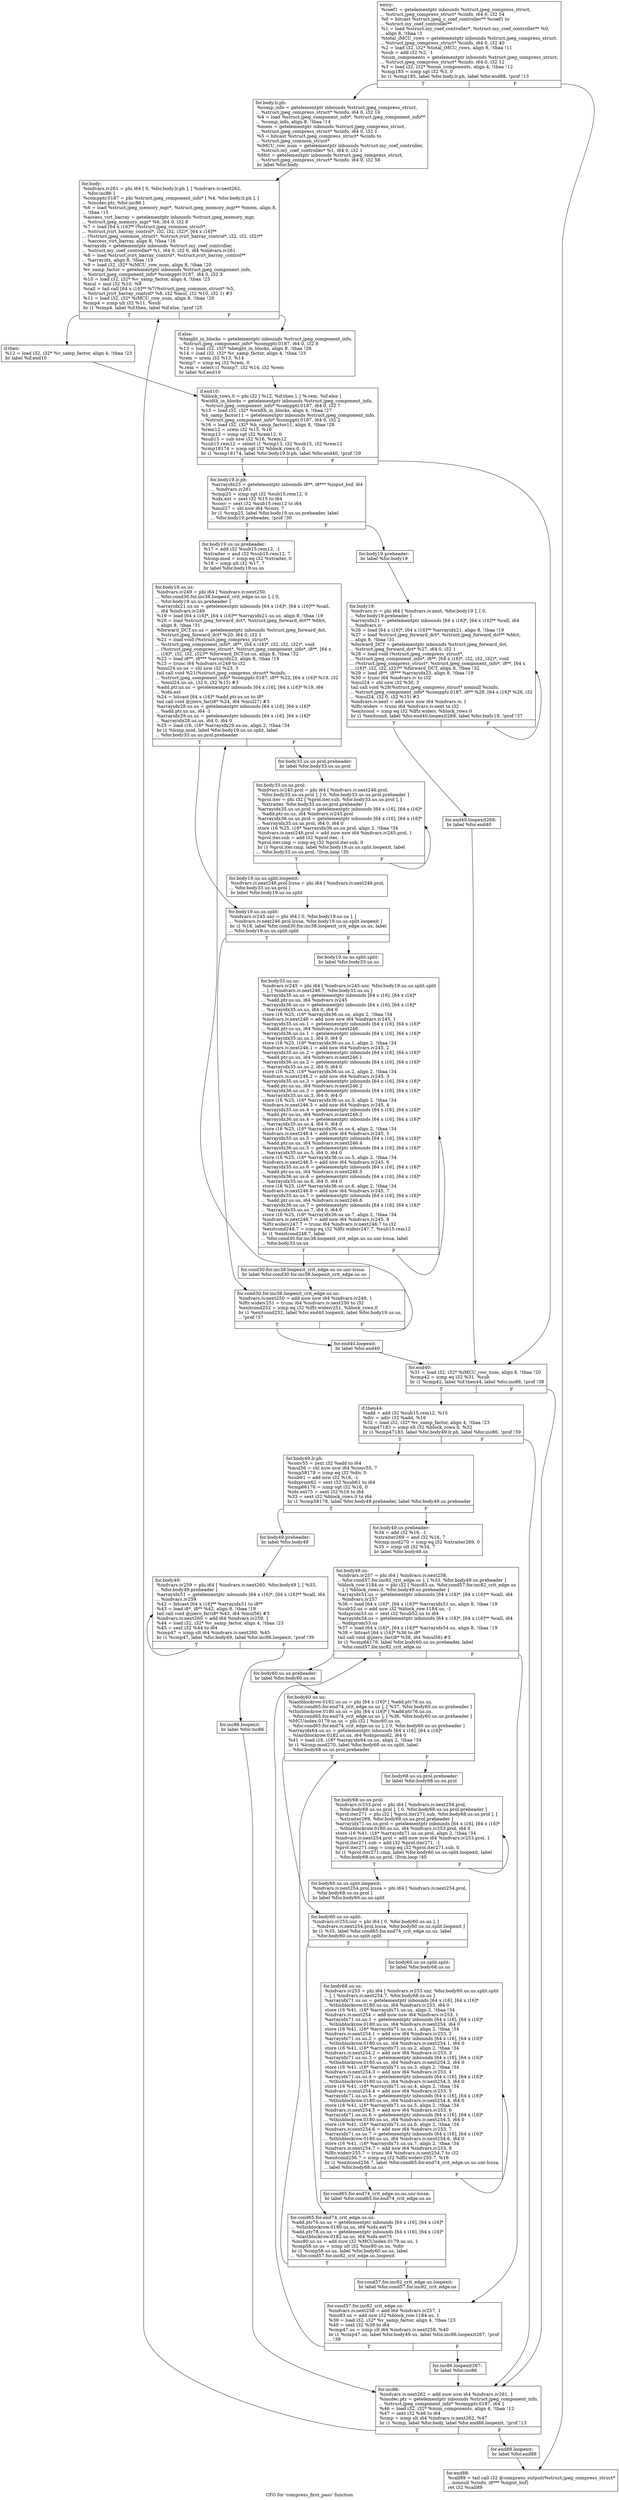 digraph "CFG for 'compress_first_pass' function" {
	label="CFG for 'compress_first_pass' function";

	Node0x69d7d30 [shape=record,label="{entry:\l  %coef1 = getelementptr inbounds %struct.jpeg_compress_struct,\l... %struct.jpeg_compress_struct* %cinfo, i64 0, i32 54\l  %0 = bitcast %struct.jpeg_c_coef_controller** %coef1 to\l... %struct.my_coef_controller**\l  %1 = load %struct.my_coef_controller*, %struct.my_coef_controller** %0,\l... align 8, !tbaa !3\l  %total_iMCU_rows = getelementptr inbounds %struct.jpeg_compress_struct,\l... %struct.jpeg_compress_struct* %cinfo, i64 0, i32 40\l  %2 = load i32, i32* %total_iMCU_rows, align 8, !tbaa !11\l  %sub = add i32 %2, -1\l  %num_components = getelementptr inbounds %struct.jpeg_compress_struct,\l... %struct.jpeg_compress_struct* %cinfo, i64 0, i32 12\l  %3 = load i32, i32* %num_components, align 4, !tbaa !12\l  %cmp185 = icmp sgt i32 %3, 0\l  br i1 %cmp185, label %for.body.lr.ph, label %for.end88, !prof !13\l|{<s0>T|<s1>F}}"];
	Node0x69d7d30:s0 -> Node0x69d8240;
	Node0x69d7d30:s1 -> Node0x69dac80;
	Node0x69d8240 [shape=record,label="{for.body.lr.ph:                                   \l  %comp_info = getelementptr inbounds %struct.jpeg_compress_struct,\l... %struct.jpeg_compress_struct* %cinfo, i64 0, i32 14\l  %4 = load %struct.jpeg_component_info*, %struct.jpeg_component_info**\l... %comp_info, align 8, !tbaa !14\l  %mem = getelementptr inbounds %struct.jpeg_compress_struct,\l... %struct.jpeg_compress_struct* %cinfo, i64 0, i32 1\l  %5 = bitcast %struct.jpeg_compress_struct* %cinfo to\l... %struct.jpeg_common_struct*\l  %iMCU_row_num = getelementptr inbounds %struct.my_coef_controller,\l... %struct.my_coef_controller* %1, i64 0, i32 1\l  %fdct = getelementptr inbounds %struct.jpeg_compress_struct,\l... %struct.jpeg_compress_struct* %cinfo, i64 0, i32 58\l  br label %for.body\l}"];
	Node0x69d8240 -> Node0x69db980;
	Node0x69db980 [shape=record,label="{for.body:                                         \l  %indvars.iv261 = phi i64 [ 0, %for.body.lr.ph ], [ %indvars.iv.next262,\l... %for.inc86 ]\l  %compptr.0187 = phi %struct.jpeg_component_info* [ %4, %for.body.lr.ph ], [\l... %incdec.ptr, %for.inc86 ]\l  %6 = load %struct.jpeg_memory_mgr*, %struct.jpeg_memory_mgr** %mem, align 8,\l... !tbaa !15\l  %access_virt_barray = getelementptr inbounds %struct.jpeg_memory_mgr,\l... %struct.jpeg_memory_mgr* %6, i64 0, i32 8\l  %7 = load [64 x i16]** (%struct.jpeg_common_struct*,\l... %struct.jvirt_barray_control*, i32, i32, i32)*, [64 x i16]**\l... (%struct.jpeg_common_struct*, %struct.jvirt_barray_control*, i32, i32, i32)**\l... %access_virt_barray, align 8, !tbaa !16\l  %arrayidx = getelementptr inbounds %struct.my_coef_controller,\l... %struct.my_coef_controller* %1, i64 0, i32 6, i64 %indvars.iv261\l  %8 = load %struct.jvirt_barray_control*, %struct.jvirt_barray_control**\l... %arrayidx, align 8, !tbaa !19\l  %9 = load i32, i32* %iMCU_row_num, align 8, !tbaa !20\l  %v_samp_factor = getelementptr inbounds %struct.jpeg_component_info,\l... %struct.jpeg_component_info* %compptr.0187, i64 0, i32 3\l  %10 = load i32, i32* %v_samp_factor, align 4, !tbaa !23\l  %mul = mul i32 %10, %9\l  %call = tail call [64 x i16]** %7(%struct.jpeg_common_struct* %5,\l... %struct.jvirt_barray_control* %8, i32 %mul, i32 %10, i32 1) #3\l  %11 = load i32, i32* %iMCU_row_num, align 8, !tbaa !20\l  %cmp4 = icmp ult i32 %11, %sub\l  br i1 %cmp4, label %if.then, label %if.else, !prof !25\l|{<s0>T|<s1>F}}"];
	Node0x69db980:s0 -> Node0x69a5fe0;
	Node0x69db980:s1 -> Node0x69db7e0;
	Node0x69a5fe0 [shape=record,label="{if.then:                                          \l  %12 = load i32, i32* %v_samp_factor, align 4, !tbaa !23\l  br label %if.end10\l}"];
	Node0x69a5fe0 -> Node0x69c0740;
	Node0x69db7e0 [shape=record,label="{if.else:                                          \l  %height_in_blocks = getelementptr inbounds %struct.jpeg_component_info,\l... %struct.jpeg_component_info* %compptr.0187, i64 0, i32 8\l  %13 = load i32, i32* %height_in_blocks, align 8, !tbaa !26\l  %14 = load i32, i32* %v_samp_factor, align 4, !tbaa !23\l  %rem = urem i32 %13, %14\l  %cmp7 = icmp eq i32 %rem, 0\l  %.rem = select i1 %cmp7, i32 %14, i32 %rem\l  br label %if.end10\l}"];
	Node0x69db7e0 -> Node0x69c0740;
	Node0x69c0740 [shape=record,label="{if.end10:                                         \l  %block_rows.0 = phi i32 [ %12, %if.then ], [ %.rem, %if.else ]\l  %width_in_blocks = getelementptr inbounds %struct.jpeg_component_info,\l... %struct.jpeg_component_info* %compptr.0187, i64 0, i32 7\l  %15 = load i32, i32* %width_in_blocks, align 4, !tbaa !27\l  %h_samp_factor11 = getelementptr inbounds %struct.jpeg_component_info,\l... %struct.jpeg_component_info* %compptr.0187, i64 0, i32 2\l  %16 = load i32, i32* %h_samp_factor11, align 8, !tbaa !28\l  %rem12 = urem i32 %15, %16\l  %cmp13 = icmp sgt i32 %rem12, 0\l  %sub15 = sub nsw i32 %16, %rem12\l  %sub15.rem12 = select i1 %cmp13, i32 %sub15, i32 %rem12\l  %cmp18174 = icmp sgt i32 %block_rows.0, 0\l  br i1 %cmp18174, label %for.body19.lr.ph, label %for.end40, !prof !29\l|{<s0>T|<s1>F}}"];
	Node0x69c0740:s0 -> Node0x69c1290;
	Node0x69c0740:s1 -> Node0x69c1390;
	Node0x69c1290 [shape=record,label="{for.body19.lr.ph:                                 \l  %arrayidx23 = getelementptr inbounds i8**, i8*** %input_buf, i64\l... %indvars.iv261\l  %cmp25 = icmp sgt i32 %sub15.rem12, 0\l  %idx.ext = zext i32 %15 to i64\l  %conv = sext i32 %sub15.rem12 to i64\l  %mul27 = shl nsw i64 %conv, 7\l  br i1 %cmp25, label %for.body19.us.us.preheader, label\l... %for.body19.preheader, !prof !30\l|{<s0>T|<s1>F}}"];
	Node0x69c1290:s0 -> Node0x69c18e0;
	Node0x69c1290:s1 -> Node0x69c1a00;
	Node0x69c1a00 [shape=record,label="{for.body19.preheader:                             \l  br label %for.body19\l}"];
	Node0x69c1a00 -> Node0x69c1cc0;
	Node0x69c18e0 [shape=record,label="{for.body19.us.us.preheader:                       \l  %17 = add i32 %sub15.rem12, -1\l  %xtraiter = and i32 %sub15.rem12, 7\l  %lcmp.mod = icmp eq i32 %xtraiter, 0\l  %18 = icmp ult i32 %17, 7\l  br label %for.body19.us.us\l}"];
	Node0x69c18e0 -> Node0x69c0610;
	Node0x69c0610 [shape=record,label="{for.body19.us.us:                                 \l  %indvars.iv249 = phi i64 [ %indvars.iv.next250,\l... %for.cond30.for.inc38.loopexit_crit_edge.us.us ], [ 0,\l... %for.body19.us.us.preheader ]\l  %arrayidx21.us.us = getelementptr inbounds [64 x i16]*, [64 x i16]** %call,\l... i64 %indvars.iv249\l  %19 = load [64 x i16]*, [64 x i16]** %arrayidx21.us.us, align 8, !tbaa !19\l  %20 = load %struct.jpeg_forward_dct*, %struct.jpeg_forward_dct** %fdct,\l... align 8, !tbaa !31\l  %forward_DCT.us.us = getelementptr inbounds %struct.jpeg_forward_dct,\l... %struct.jpeg_forward_dct* %20, i64 0, i32 1\l  %21 = load void (%struct.jpeg_compress_struct*,\l... %struct.jpeg_component_info*, i8**, [64 x i16]*, i32, i32, i32)*, void\l... (%struct.jpeg_compress_struct*, %struct.jpeg_component_info*, i8**, [64 x\l... i16]*, i32, i32, i32)** %forward_DCT.us.us, align 8, !tbaa !32\l  %22 = load i8**, i8*** %arrayidx23, align 8, !tbaa !19\l  %23 = trunc i64 %indvars.iv249 to i32\l  %mul24.us.us = shl nsw i32 %23, 3\l  tail call void %21(%struct.jpeg_compress_struct* %cinfo,\l... %struct.jpeg_component_info* %compptr.0187, i8** %22, [64 x i16]* %19, i32\l... %mul24.us.us, i32 0, i32 %15) #3\l  %add.ptr.us.us = getelementptr inbounds [64 x i16], [64 x i16]* %19, i64\l... %idx.ext\l  %24 = bitcast [64 x i16]* %add.ptr.us.us to i8*\l  tail call void @jzero_far(i8* %24, i64 %mul27) #3\l  %arrayidx28.us.us = getelementptr inbounds [64 x i16], [64 x i16]*\l... %add.ptr.us.us, i64 -1\l  %arrayidx29.us.us = getelementptr inbounds [64 x i16], [64 x i16]*\l... %arrayidx28.us.us, i64 0, i64 0\l  %25 = load i16, i16* %arrayidx29.us.us, align 2, !tbaa !34\l  br i1 %lcmp.mod, label %for.body19.us.us.split, label\l... %for.body33.us.us.prol.preheader\l|{<s0>T|<s1>F}}"];
	Node0x69c0610:s0 -> Node0x69c3700;
	Node0x69c0610:s1 -> Node0x69c37e0;
	Node0x69c37e0 [shape=record,label="{for.body33.us.us.prol.preheader:                  \l  br label %for.body33.us.us.prol\l}"];
	Node0x69c37e0 -> Node0x69c3950;
	Node0x69c3950 [shape=record,label="{for.body33.us.us.prol:                            \l  %indvars.iv245.prol = phi i64 [ %indvars.iv.next246.prol,\l... %for.body33.us.us.prol ], [ 0, %for.body33.us.us.prol.preheader ]\l  %prol.iter = phi i32 [ %prol.iter.sub, %for.body33.us.us.prol ], [\l... %xtraiter, %for.body33.us.us.prol.preheader ]\l  %arrayidx35.us.us.prol = getelementptr inbounds [64 x i16], [64 x i16]*\l... %add.ptr.us.us, i64 %indvars.iv245.prol\l  %arrayidx36.us.us.prol = getelementptr inbounds [64 x i16], [64 x i16]*\l... %arrayidx35.us.us.prol, i64 0, i64 0\l  store i16 %25, i16* %arrayidx36.us.us.prol, align 2, !tbaa !34\l  %indvars.iv.next246.prol = add nuw nsw i64 %indvars.iv245.prol, 1\l  %prol.iter.sub = add i32 %prol.iter, -1\l  %prol.iter.cmp = icmp eq i32 %prol.iter.sub, 0\l  br i1 %prol.iter.cmp, label %for.body19.us.us.split.loopexit, label\l... %for.body33.us.us.prol, !llvm.loop !35\l|{<s0>T|<s1>F}}"];
	Node0x69c3950:s0 -> Node0x69c40c0;
	Node0x69c3950:s1 -> Node0x69c3950;
	Node0x69c40c0 [shape=record,label="{for.body19.us.us.split.loopexit:                  \l  %indvars.iv.next246.prol.lcssa = phi i64 [ %indvars.iv.next246.prol,\l... %for.body33.us.us.prol ]\l  br label %for.body19.us.us.split\l}"];
	Node0x69c40c0 -> Node0x69c3700;
	Node0x69c3700 [shape=record,label="{for.body19.us.us.split:                           \l  %indvars.iv245.unr = phi i64 [ 0, %for.body19.us.us ], [\l... %indvars.iv.next246.prol.lcssa, %for.body19.us.us.split.loopexit ]\l  br i1 %18, label %for.cond30.for.inc38.loopexit_crit_edge.us.us, label\l... %for.body19.us.us.split.split\l|{<s0>T|<s1>F}}"];
	Node0x69c3700:s0 -> Node0x69c24d0;
	Node0x69c3700:s1 -> Node0x69e5560;
	Node0x69e5560 [shape=record,label="{for.body19.us.us.split.split:                     \l  br label %for.body33.us.us\l}"];
	Node0x69e5560 -> Node0x69e56d0;
	Node0x69e57c0 [shape=record,label="{for.cond30.for.inc38.loopexit_crit_edge.us.us.unr-lcssa: \l  br label %for.cond30.for.inc38.loopexit_crit_edge.us.us\l}"];
	Node0x69e57c0 -> Node0x69c24d0;
	Node0x69c24d0 [shape=record,label="{for.cond30.for.inc38.loopexit_crit_edge.us.us:    \l  %indvars.iv.next250 = add nuw nsw i64 %indvars.iv249, 1\l  %lftr.wideiv251 = trunc i64 %indvars.iv.next250 to i32\l  %exitcond252 = icmp eq i32 %lftr.wideiv251, %block_rows.0\l  br i1 %exitcond252, label %for.end40.loopexit, label %for.body19.us.us,\l... !prof !37\l|{<s0>T|<s1>F}}"];
	Node0x69c24d0:s0 -> Node0x69e5a30;
	Node0x69c24d0:s1 -> Node0x69c0610;
	Node0x69e56d0 [shape=record,label="{for.body33.us.us:                                 \l  %indvars.iv245 = phi i64 [ %indvars.iv245.unr, %for.body19.us.us.split.split\l... ], [ %indvars.iv.next246.7, %for.body33.us.us ]\l  %arrayidx35.us.us = getelementptr inbounds [64 x i16], [64 x i16]*\l... %add.ptr.us.us, i64 %indvars.iv245\l  %arrayidx36.us.us = getelementptr inbounds [64 x i16], [64 x i16]*\l... %arrayidx35.us.us, i64 0, i64 0\l  store i16 %25, i16* %arrayidx36.us.us, align 2, !tbaa !34\l  %indvars.iv.next246 = add nuw nsw i64 %indvars.iv245, 1\l  %arrayidx35.us.us.1 = getelementptr inbounds [64 x i16], [64 x i16]*\l... %add.ptr.us.us, i64 %indvars.iv.next246\l  %arrayidx36.us.us.1 = getelementptr inbounds [64 x i16], [64 x i16]*\l... %arrayidx35.us.us.1, i64 0, i64 0\l  store i16 %25, i16* %arrayidx36.us.us.1, align 2, !tbaa !34\l  %indvars.iv.next246.1 = add nsw i64 %indvars.iv245, 2\l  %arrayidx35.us.us.2 = getelementptr inbounds [64 x i16], [64 x i16]*\l... %add.ptr.us.us, i64 %indvars.iv.next246.1\l  %arrayidx36.us.us.2 = getelementptr inbounds [64 x i16], [64 x i16]*\l... %arrayidx35.us.us.2, i64 0, i64 0\l  store i16 %25, i16* %arrayidx36.us.us.2, align 2, !tbaa !34\l  %indvars.iv.next246.2 = add nsw i64 %indvars.iv245, 3\l  %arrayidx35.us.us.3 = getelementptr inbounds [64 x i16], [64 x i16]*\l... %add.ptr.us.us, i64 %indvars.iv.next246.2\l  %arrayidx36.us.us.3 = getelementptr inbounds [64 x i16], [64 x i16]*\l... %arrayidx35.us.us.3, i64 0, i64 0\l  store i16 %25, i16* %arrayidx36.us.us.3, align 2, !tbaa !34\l  %indvars.iv.next246.3 = add nsw i64 %indvars.iv245, 4\l  %arrayidx35.us.us.4 = getelementptr inbounds [64 x i16], [64 x i16]*\l... %add.ptr.us.us, i64 %indvars.iv.next246.3\l  %arrayidx36.us.us.4 = getelementptr inbounds [64 x i16], [64 x i16]*\l... %arrayidx35.us.us.4, i64 0, i64 0\l  store i16 %25, i16* %arrayidx36.us.us.4, align 2, !tbaa !34\l  %indvars.iv.next246.4 = add nsw i64 %indvars.iv245, 5\l  %arrayidx35.us.us.5 = getelementptr inbounds [64 x i16], [64 x i16]*\l... %add.ptr.us.us, i64 %indvars.iv.next246.4\l  %arrayidx36.us.us.5 = getelementptr inbounds [64 x i16], [64 x i16]*\l... %arrayidx35.us.us.5, i64 0, i64 0\l  store i16 %25, i16* %arrayidx36.us.us.5, align 2, !tbaa !34\l  %indvars.iv.next246.5 = add nsw i64 %indvars.iv245, 6\l  %arrayidx35.us.us.6 = getelementptr inbounds [64 x i16], [64 x i16]*\l... %add.ptr.us.us, i64 %indvars.iv.next246.5\l  %arrayidx36.us.us.6 = getelementptr inbounds [64 x i16], [64 x i16]*\l... %arrayidx35.us.us.6, i64 0, i64 0\l  store i16 %25, i16* %arrayidx36.us.us.6, align 2, !tbaa !34\l  %indvars.iv.next246.6 = add nsw i64 %indvars.iv245, 7\l  %arrayidx35.us.us.7 = getelementptr inbounds [64 x i16], [64 x i16]*\l... %add.ptr.us.us, i64 %indvars.iv.next246.6\l  %arrayidx36.us.us.7 = getelementptr inbounds [64 x i16], [64 x i16]*\l... %arrayidx35.us.us.7, i64 0, i64 0\l  store i16 %25, i16* %arrayidx36.us.us.7, align 2, !tbaa !34\l  %indvars.iv.next246.7 = add nsw i64 %indvars.iv245, 8\l  %lftr.wideiv247.7 = trunc i64 %indvars.iv.next246.7 to i32\l  %exitcond248.7 = icmp eq i32 %lftr.wideiv247.7, %sub15.rem12\l  br i1 %exitcond248.7, label\l... %for.cond30.for.inc38.loopexit_crit_edge.us.us.unr-lcssa, label\l... %for.body33.us.us\l|{<s0>T|<s1>F}}"];
	Node0x69e56d0:s0 -> Node0x69e57c0;
	Node0x69e56d0:s1 -> Node0x69e56d0;
	Node0x69c1cc0 [shape=record,label="{for.body19:                                       \l  %indvars.iv = phi i64 [ %indvars.iv.next, %for.body19 ], [ 0,\l... %for.body19.preheader ]\l  %arrayidx21 = getelementptr inbounds [64 x i16]*, [64 x i16]** %call, i64\l... %indvars.iv\l  %26 = load [64 x i16]*, [64 x i16]** %arrayidx21, align 8, !tbaa !19\l  %27 = load %struct.jpeg_forward_dct*, %struct.jpeg_forward_dct** %fdct,\l... align 8, !tbaa !31\l  %forward_DCT = getelementptr inbounds %struct.jpeg_forward_dct,\l... %struct.jpeg_forward_dct* %27, i64 0, i32 1\l  %28 = load void (%struct.jpeg_compress_struct*,\l... %struct.jpeg_component_info*, i8**, [64 x i16]*, i32, i32, i32)*, void\l... (%struct.jpeg_compress_struct*, %struct.jpeg_component_info*, i8**, [64 x\l... i16]*, i32, i32, i32)** %forward_DCT, align 8, !tbaa !32\l  %29 = load i8**, i8*** %arrayidx23, align 8, !tbaa !19\l  %30 = trunc i64 %indvars.iv to i32\l  %mul24 = shl nsw i32 %30, 3\l  tail call void %28(%struct.jpeg_compress_struct* nonnull %cinfo,\l... %struct.jpeg_component_info* %compptr.0187, i8** %29, [64 x i16]* %26, i32\l... %mul24, i32 0, i32 %15) #3\l  %indvars.iv.next = add nuw nsw i64 %indvars.iv, 1\l  %lftr.wideiv = trunc i64 %indvars.iv.next to i32\l  %exitcond = icmp eq i32 %lftr.wideiv, %block_rows.0\l  br i1 %exitcond, label %for.end40.loopexit268, label %for.body19, !prof !37\l|{<s0>T|<s1>F}}"];
	Node0x69c1cc0:s0 -> Node0x69e82c0;
	Node0x69c1cc0:s1 -> Node0x69c1cc0;
	Node0x69e5a30 [shape=record,label="{for.end40.loopexit:                               \l  br label %for.end40\l}"];
	Node0x69e5a30 -> Node0x69c1390;
	Node0x69e82c0 [shape=record,label="{for.end40.loopexit268:                            \l  br label %for.end40\l}"];
	Node0x69e82c0 -> Node0x69c1390;
	Node0x69c1390 [shape=record,label="{for.end40:                                        \l  %31 = load i32, i32* %iMCU_row_num, align 8, !tbaa !20\l  %cmp42 = icmp eq i32 %31, %sub\l  br i1 %cmp42, label %if.then44, label %for.inc86, !prof !38\l|{<s0>T|<s1>F}}"];
	Node0x69c1390:s0 -> Node0x69e8ac0;
	Node0x69c1390:s1 -> Node0x69dbb60;
	Node0x69e8ac0 [shape=record,label="{if.then44:                                        \l  %add = add i32 %sub15.rem12, %15\l  %div = udiv i32 %add, %16\l  %32 = load i32, i32* %v_samp_factor, align 4, !tbaa !23\l  %cmp47183 = icmp slt i32 %block_rows.0, %32\l  br i1 %cmp47183, label %for.body49.lr.ph, label %for.inc86, !prof !39\l|{<s0>T|<s1>F}}"];
	Node0x69e8ac0:s0 -> Node0x69e9000;
	Node0x69e8ac0:s1 -> Node0x69dbb60;
	Node0x69e9000 [shape=record,label="{for.body49.lr.ph:                                 \l  %conv55 = zext i32 %add to i64\l  %mul56 = shl nuw nsw i64 %conv55, 7\l  %cmp58178 = icmp eq i32 %div, 0\l  %sub61 = add nsw i32 %16, -1\l  %idxprom62 = sext i32 %sub61 to i64\l  %cmp66176 = icmp sgt i32 %16, 0\l  %idx.ext75 = sext i32 %16 to i64\l  %33 = sext i32 %block_rows.0 to i64\l  br i1 %cmp58178, label %for.body49.preheader, label %for.body49.us.preheader\l|{<s0>T|<s1>F}}"];
	Node0x69e9000:s0 -> Node0x69e96e0;
	Node0x69e9000:s1 -> Node0x69e97e0;
	Node0x69e97e0 [shape=record,label="{for.body49.us.preheader:                          \l  %34 = add i32 %16, -1\l  %xtraiter269 = and i32 %16, 7\l  %lcmp.mod270 = icmp eq i32 %xtraiter269, 0\l  %35 = icmp ult i32 %34, 7\l  br label %for.body49.us\l}"];
	Node0x69e97e0 -> Node0x69e9ba0;
	Node0x69e96e0 [shape=record,label="{for.body49.preheader:                             \l  br label %for.body49\l}"];
	Node0x69e96e0 -> Node0x69e9c80;
	Node0x69e9ba0 [shape=record,label="{for.body49.us:                                    \l  %indvars.iv257 = phi i64 [ %indvars.iv.next258,\l... %for.cond57.for.inc82_crit_edge.us ], [ %33, %for.body49.us.preheader ]\l  %block_row.1184.us = phi i32 [ %inc83.us, %for.cond57.for.inc82_crit_edge.us\l... ], [ %block_rows.0, %for.body49.us.preheader ]\l  %arrayidx51.us = getelementptr inbounds [64 x i16]*, [64 x i16]** %call, i64\l... %indvars.iv257\l  %36 = load [64 x i16]*, [64 x i16]** %arrayidx51.us, align 8, !tbaa !19\l  %sub52.us = add nsw i32 %block_row.1184.us, -1\l  %idxprom53.us = sext i32 %sub52.us to i64\l  %arrayidx54.us = getelementptr inbounds [64 x i16]*, [64 x i16]** %call, i64\l... %idxprom53.us\l  %37 = load [64 x i16]*, [64 x i16]** %arrayidx54.us, align 8, !tbaa !19\l  %38 = bitcast [64 x i16]* %36 to i8*\l  tail call void @jzero_far(i8* %38, i64 %mul56) #3\l  br i1 %cmp66176, label %for.body60.us.us.preheader, label\l... %for.cond57.for.inc82_crit_edge.us\l|{<s0>T|<s1>F}}"];
	Node0x69e9ba0:s0 -> Node0x69ea6c0;
	Node0x69e9ba0:s1 -> Node0x69e9dd0;
	Node0x69ea6c0 [shape=record,label="{for.body60.us.us.preheader:                       \l  br label %for.body60.us.us\l}"];
	Node0x69ea6c0 -> Node0x69ea870;
	Node0x69ea960 [shape=record,label="{for.cond57.for.inc82_crit_edge.us.loopexit:       \l  br label %for.cond57.for.inc82_crit_edge.us\l}"];
	Node0x69ea960 -> Node0x69e9dd0;
	Node0x69e9dd0 [shape=record,label="{for.cond57.for.inc82_crit_edge.us:                \l  %indvars.iv.next258 = add i64 %indvars.iv257, 1\l  %inc83.us = add nsw i32 %block_row.1184.us, 1\l  %39 = load i32, i32* %v_samp_factor, align 4, !tbaa !23\l  %40 = sext i32 %39 to i64\l  %cmp47.us = icmp slt i64 %indvars.iv.next258, %40\l  br i1 %cmp47.us, label %for.body49.us, label %for.inc86.loopexit267, !prof\l... !39\l|{<s0>T|<s1>F}}"];
	Node0x69e9dd0:s0 -> Node0x69e9ba0;
	Node0x69e9dd0:s1 -> Node0x69eac50;
	Node0x69ea870 [shape=record,label="{for.body60.us.us:                                 \l  %lastblockrow.0182.us.us = phi [64 x i16]* [ %add.ptr78.us.us,\l... %for.cond65.for.end74_crit_edge.us.us ], [ %37, %for.body60.us.us.preheader ]\l  %thisblockrow.0180.us.us = phi [64 x i16]* [ %add.ptr76.us.us,\l... %for.cond65.for.end74_crit_edge.us.us ], [ %36, %for.body60.us.us.preheader ]\l  %MCUindex.0179.us.us = phi i32 [ %inc80.us.us,\l... %for.cond65.for.end74_crit_edge.us.us ], [ 0, %for.body60.us.us.preheader ]\l  %arrayidx64.us.us = getelementptr inbounds [64 x i16], [64 x i16]*\l... %lastblockrow.0182.us.us, i64 %idxprom62, i64 0\l  %41 = load i16, i16* %arrayidx64.us.us, align 2, !tbaa !34\l  br i1 %lcmp.mod270, label %for.body60.us.us.split, label\l... %for.body68.us.us.prol.preheader\l|{<s0>T|<s1>F}}"];
	Node0x69ea870:s0 -> Node0x69eb980;
	Node0x69ea870:s1 -> Node0x69eba60;
	Node0x69eba60 [shape=record,label="{for.body68.us.us.prol.preheader:                  \l  br label %for.body68.us.us.prol\l}"];
	Node0x69eba60 -> Node0x69ebc10;
	Node0x69ebc10 [shape=record,label="{for.body68.us.us.prol:                            \l  %indvars.iv253.prol = phi i64 [ %indvars.iv.next254.prol,\l... %for.body68.us.us.prol ], [ 0, %for.body68.us.us.prol.preheader ]\l  %prol.iter271 = phi i32 [ %prol.iter271.sub, %for.body68.us.us.prol ], [\l... %xtraiter269, %for.body68.us.us.prol.preheader ]\l  %arrayidx71.us.us.prol = getelementptr inbounds [64 x i16], [64 x i16]*\l... %thisblockrow.0180.us.us, i64 %indvars.iv253.prol, i64 0\l  store i16 %41, i16* %arrayidx71.us.us.prol, align 2, !tbaa !34\l  %indvars.iv.next254.prol = add nuw nsw i64 %indvars.iv253.prol, 1\l  %prol.iter271.sub = add i32 %prol.iter271, -1\l  %prol.iter271.cmp = icmp eq i32 %prol.iter271.sub, 0\l  br i1 %prol.iter271.cmp, label %for.body60.us.us.split.loopexit, label\l... %for.body68.us.us.prol, !llvm.loop !40\l|{<s0>T|<s1>F}}"];
	Node0x69ebc10:s0 -> Node0x69ec2e0;
	Node0x69ebc10:s1 -> Node0x69ebc10;
	Node0x69ec2e0 [shape=record,label="{for.body60.us.us.split.loopexit:                  \l  %indvars.iv.next254.prol.lcssa = phi i64 [ %indvars.iv.next254.prol,\l... %for.body68.us.us.prol ]\l  br label %for.body60.us.us.split\l}"];
	Node0x69ec2e0 -> Node0x69eb980;
	Node0x69eb980 [shape=record,label="{for.body60.us.us.split:                           \l  %indvars.iv253.unr = phi i64 [ 0, %for.body60.us.us ], [\l... %indvars.iv.next254.prol.lcssa, %for.body60.us.us.split.loopexit ]\l  br i1 %35, label %for.cond65.for.end74_crit_edge.us.us, label\l... %for.body60.us.us.split.split\l|{<s0>T|<s1>F}}"];
	Node0x69eb980:s0 -> Node0x69eb370;
	Node0x69eb980:s1 -> Node0x69ec580;
	Node0x69ec580 [shape=record,label="{for.body60.us.us.split.split:                     \l  br label %for.body68.us.us\l}"];
	Node0x69ec580 -> Node0x69ec730;
	Node0x69ec820 [shape=record,label="{for.cond65.for.end74_crit_edge.us.us.unr-lcssa:   \l  br label %for.cond65.for.end74_crit_edge.us.us\l}"];
	Node0x69ec820 -> Node0x69eb370;
	Node0x69eb370 [shape=record,label="{for.cond65.for.end74_crit_edge.us.us:             \l  %add.ptr76.us.us = getelementptr inbounds [64 x i16], [64 x i16]*\l... %thisblockrow.0180.us.us, i64 %idx.ext75\l  %add.ptr78.us.us = getelementptr inbounds [64 x i16], [64 x i16]*\l... %lastblockrow.0182.us.us, i64 %idx.ext75\l  %inc80.us.us = add nuw i32 %MCUindex.0179.us.us, 1\l  %cmp58.us.us = icmp ult i32 %inc80.us.us, %div\l  br i1 %cmp58.us.us, label %for.body60.us.us, label\l... %for.cond57.for.inc82_crit_edge.us.loopexit\l|{<s0>T|<s1>F}}"];
	Node0x69eb370:s0 -> Node0x69ea870;
	Node0x69eb370:s1 -> Node0x69ea960;
	Node0x69ec730 [shape=record,label="{for.body68.us.us:                                 \l  %indvars.iv253 = phi i64 [ %indvars.iv253.unr, %for.body60.us.us.split.split\l... ], [ %indvars.iv.next254.7, %for.body68.us.us ]\l  %arrayidx71.us.us = getelementptr inbounds [64 x i16], [64 x i16]*\l... %thisblockrow.0180.us.us, i64 %indvars.iv253, i64 0\l  store i16 %41, i16* %arrayidx71.us.us, align 2, !tbaa !34\l  %indvars.iv.next254 = add nuw nsw i64 %indvars.iv253, 1\l  %arrayidx71.us.us.1 = getelementptr inbounds [64 x i16], [64 x i16]*\l... %thisblockrow.0180.us.us, i64 %indvars.iv.next254, i64 0\l  store i16 %41, i16* %arrayidx71.us.us.1, align 2, !tbaa !34\l  %indvars.iv.next254.1 = add nsw i64 %indvars.iv253, 2\l  %arrayidx71.us.us.2 = getelementptr inbounds [64 x i16], [64 x i16]*\l... %thisblockrow.0180.us.us, i64 %indvars.iv.next254.1, i64 0\l  store i16 %41, i16* %arrayidx71.us.us.2, align 2, !tbaa !34\l  %indvars.iv.next254.2 = add nsw i64 %indvars.iv253, 3\l  %arrayidx71.us.us.3 = getelementptr inbounds [64 x i16], [64 x i16]*\l... %thisblockrow.0180.us.us, i64 %indvars.iv.next254.2, i64 0\l  store i16 %41, i16* %arrayidx71.us.us.3, align 2, !tbaa !34\l  %indvars.iv.next254.3 = add nsw i64 %indvars.iv253, 4\l  %arrayidx71.us.us.4 = getelementptr inbounds [64 x i16], [64 x i16]*\l... %thisblockrow.0180.us.us, i64 %indvars.iv.next254.3, i64 0\l  store i16 %41, i16* %arrayidx71.us.us.4, align 2, !tbaa !34\l  %indvars.iv.next254.4 = add nsw i64 %indvars.iv253, 5\l  %arrayidx71.us.us.5 = getelementptr inbounds [64 x i16], [64 x i16]*\l... %thisblockrow.0180.us.us, i64 %indvars.iv.next254.4, i64 0\l  store i16 %41, i16* %arrayidx71.us.us.5, align 2, !tbaa !34\l  %indvars.iv.next254.5 = add nsw i64 %indvars.iv253, 6\l  %arrayidx71.us.us.6 = getelementptr inbounds [64 x i16], [64 x i16]*\l... %thisblockrow.0180.us.us, i64 %indvars.iv.next254.5, i64 0\l  store i16 %41, i16* %arrayidx71.us.us.6, align 2, !tbaa !34\l  %indvars.iv.next254.6 = add nsw i64 %indvars.iv253, 7\l  %arrayidx71.us.us.7 = getelementptr inbounds [64 x i16], [64 x i16]*\l... %thisblockrow.0180.us.us, i64 %indvars.iv.next254.6, i64 0\l  store i16 %41, i16* %arrayidx71.us.us.7, align 2, !tbaa !34\l  %indvars.iv.next254.7 = add nsw i64 %indvars.iv253, 8\l  %lftr.wideiv255.7 = trunc i64 %indvars.iv.next254.7 to i32\l  %exitcond256.7 = icmp eq i32 %lftr.wideiv255.7, %16\l  br i1 %exitcond256.7, label %for.cond65.for.end74_crit_edge.us.us.unr-lcssa,\l... label %for.body68.us.us\l|{<s0>T|<s1>F}}"];
	Node0x69ec730:s0 -> Node0x69ec820;
	Node0x69ec730:s1 -> Node0x69ec730;
	Node0x69e9c80 [shape=record,label="{for.body49:                                       \l  %indvars.iv259 = phi i64 [ %indvars.iv.next260, %for.body49 ], [ %33,\l... %for.body49.preheader ]\l  %arrayidx51 = getelementptr inbounds [64 x i16]*, [64 x i16]** %call, i64\l... %indvars.iv259\l  %42 = bitcast [64 x i16]** %arrayidx51 to i8**\l  %43 = load i8*, i8** %42, align 8, !tbaa !19\l  tail call void @jzero_far(i8* %43, i64 %mul56) #3\l  %indvars.iv.next260 = add i64 %indvars.iv259, 1\l  %44 = load i32, i32* %v_samp_factor, align 4, !tbaa !23\l  %45 = sext i32 %44 to i64\l  %cmp47 = icmp slt i64 %indvars.iv.next260, %45\l  br i1 %cmp47, label %for.body49, label %for.inc86.loopexit, !prof !39\l|{<s0>T|<s1>F}}"];
	Node0x69e9c80:s0 -> Node0x69e9c80;
	Node0x69e9c80:s1 -> Node0x69e6f30;
	Node0x69e6f30 [shape=record,label="{for.inc86.loopexit:                               \l  br label %for.inc86\l}"];
	Node0x69e6f30 -> Node0x69dbb60;
	Node0x69eac50 [shape=record,label="{for.inc86.loopexit267:                            \l  br label %for.inc86\l}"];
	Node0x69eac50 -> Node0x69dbb60;
	Node0x69dbb60 [shape=record,label="{for.inc86:                                        \l  %indvars.iv.next262 = add nuw nsw i64 %indvars.iv261, 1\l  %incdec.ptr = getelementptr inbounds %struct.jpeg_component_info,\l... %struct.jpeg_component_info* %compptr.0187, i64 1\l  %46 = load i32, i32* %num_components, align 4, !tbaa !12\l  %47 = sext i32 %46 to i64\l  %cmp = icmp slt i64 %indvars.iv.next262, %47\l  br i1 %cmp, label %for.body, label %for.end88.loopexit, !prof !13\l|{<s0>T|<s1>F}}"];
	Node0x69dbb60:s0 -> Node0x69db980;
	Node0x69dbb60:s1 -> Node0x69e7230;
	Node0x69e7230 [shape=record,label="{for.end88.loopexit:                               \l  br label %for.end88\l}"];
	Node0x69e7230 -> Node0x69dac80;
	Node0x69dac80 [shape=record,label="{for.end88:                                        \l  %call89 = tail call i32 @compress_output(%struct.jpeg_compress_struct*\l... nonnull %cinfo, i8*** %input_buf)\l  ret i32 %call89\l}"];
}
